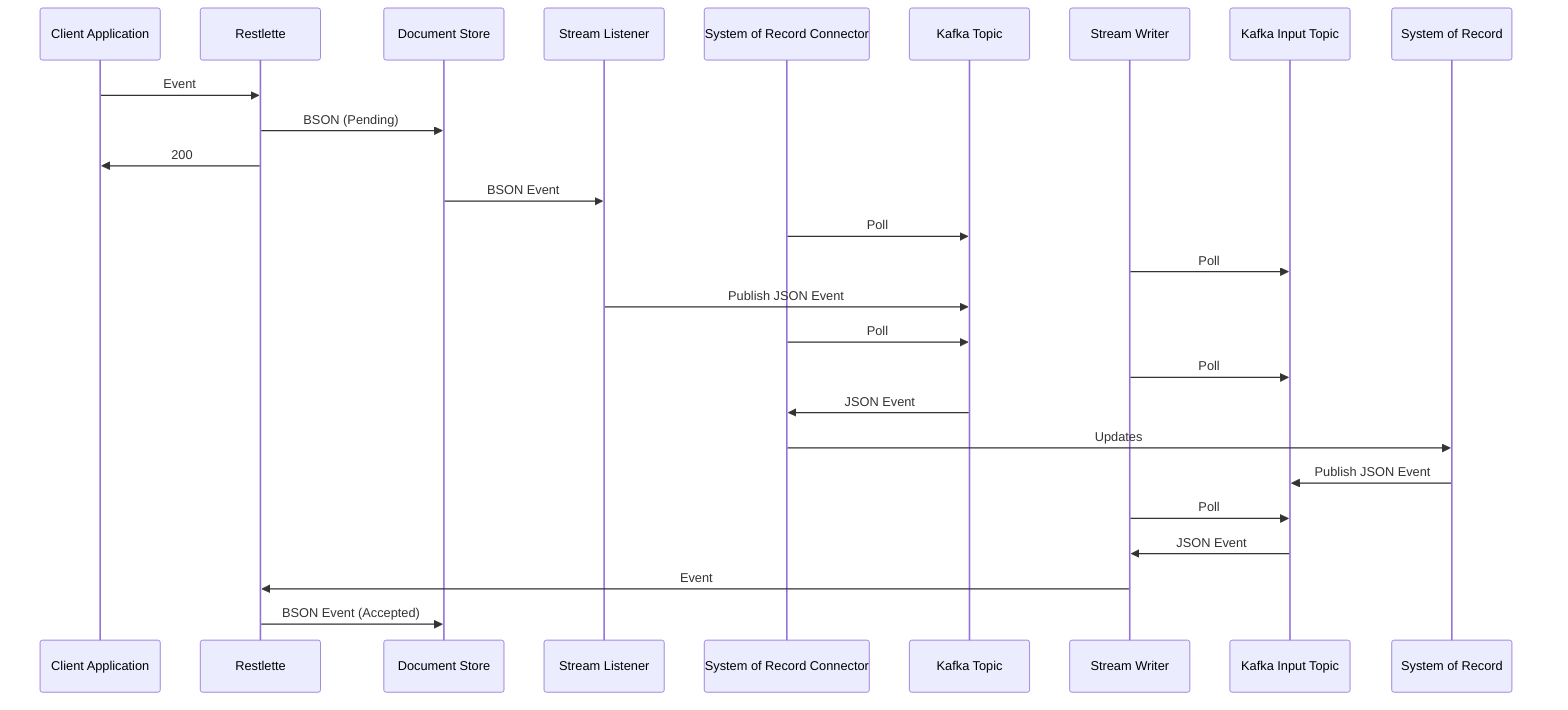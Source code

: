 sequenceDiagram
    Client Application->>Restlette: Event
    Restlette->>Document Store: BSON (Pending)
    Restlette->>Client Application: 200
    Document Store->>Stream Listener: BSON Event
    System of Record Connector->>Kafka Topic: Poll
    Stream Writer->>Kafka Input Topic: Poll
    Stream Listener->>Kafka Topic: Publish JSON Event
    System of Record Connector->>Kafka Topic: Poll
    Stream Writer->>Kafka Input Topic: Poll
    Kafka Topic->>System of Record Connector: JSON Event
    System of Record Connector->>System of Record: Updates
    System of Record->>Kafka Input Topic: Publish JSON Event
    Stream Writer->>Kafka Input Topic: Poll
    Kafka Input Topic->>Stream Writer: JSON Event
    Stream Writer->>Restlette: Event
    Restlette->> Document Store: BSON Event (Accepted)